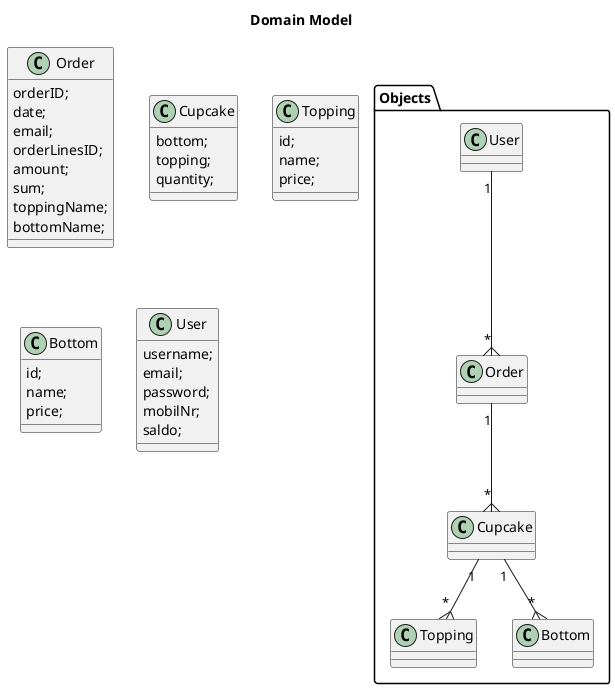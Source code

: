 @startuml
Title Domain Model

package "Objects" {
    Order "1" --{ "*" Cupcake
    Cupcake "1" --{ "*" Topping
    Cupcake "1" --{ "*" Bottom
    User "1" --{ "*" Order
}

class Order {
    orderID;
    date;
    email;
    orderLinesID;
    amount;
    sum;
    toppingName;
    bottomName;
}

class Cupcake {
    bottom;
    topping;
    quantity;
}

class Topping {
    id;
    name;
    price;
}

class Bottom {
    id;
    name;
    price;
}

class User {
    username;
    email;
    password;
    mobilNr;
    saldo;
}

@enduml